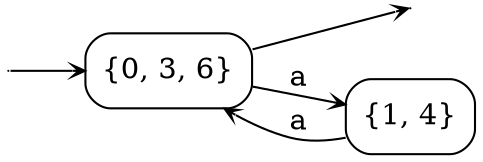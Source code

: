 digraph
{
  vcsn_context = "lal_char(a)_b"
  rankdir = LR
  edge [arrowhead = vee, arrowsize = .6]
  {
    node [shape = point, width = 0]
    I0
    F0
  }
  {
    node [shape = circle, style = rounded, width = 0.5]
    0 [label = "{0, 3, 6}", shape = box]
    1 [label = "{1, 4}", shape = box]
  }
  I0 -> 0
  0 -> F0
  0 -> 1 [label = "a"]
  1 -> 0 [label = "a"]
}
